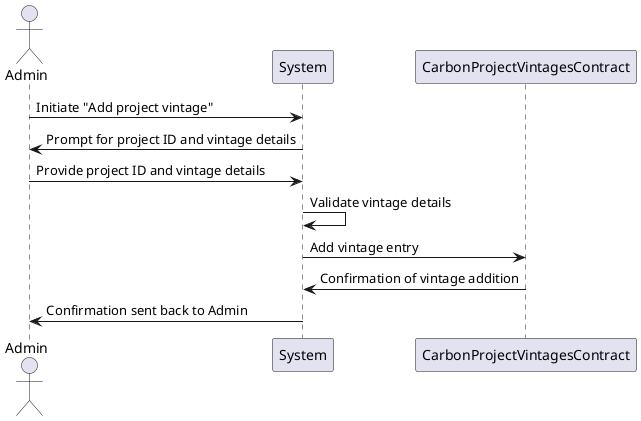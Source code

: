 @startuml
actor Admin as A
participant System as S
participant CarbonProjectVintagesContract as V

A -> S: Initiate "Add project vintage"
S -> A: Prompt for project ID and vintage details
A -> S: Provide project ID and vintage details
S -> S: Validate vintage details
S -> V: Add vintage entry
V -> S: Confirmation of vintage addition
S -> A: Confirmation sent back to Admin
@enduml
